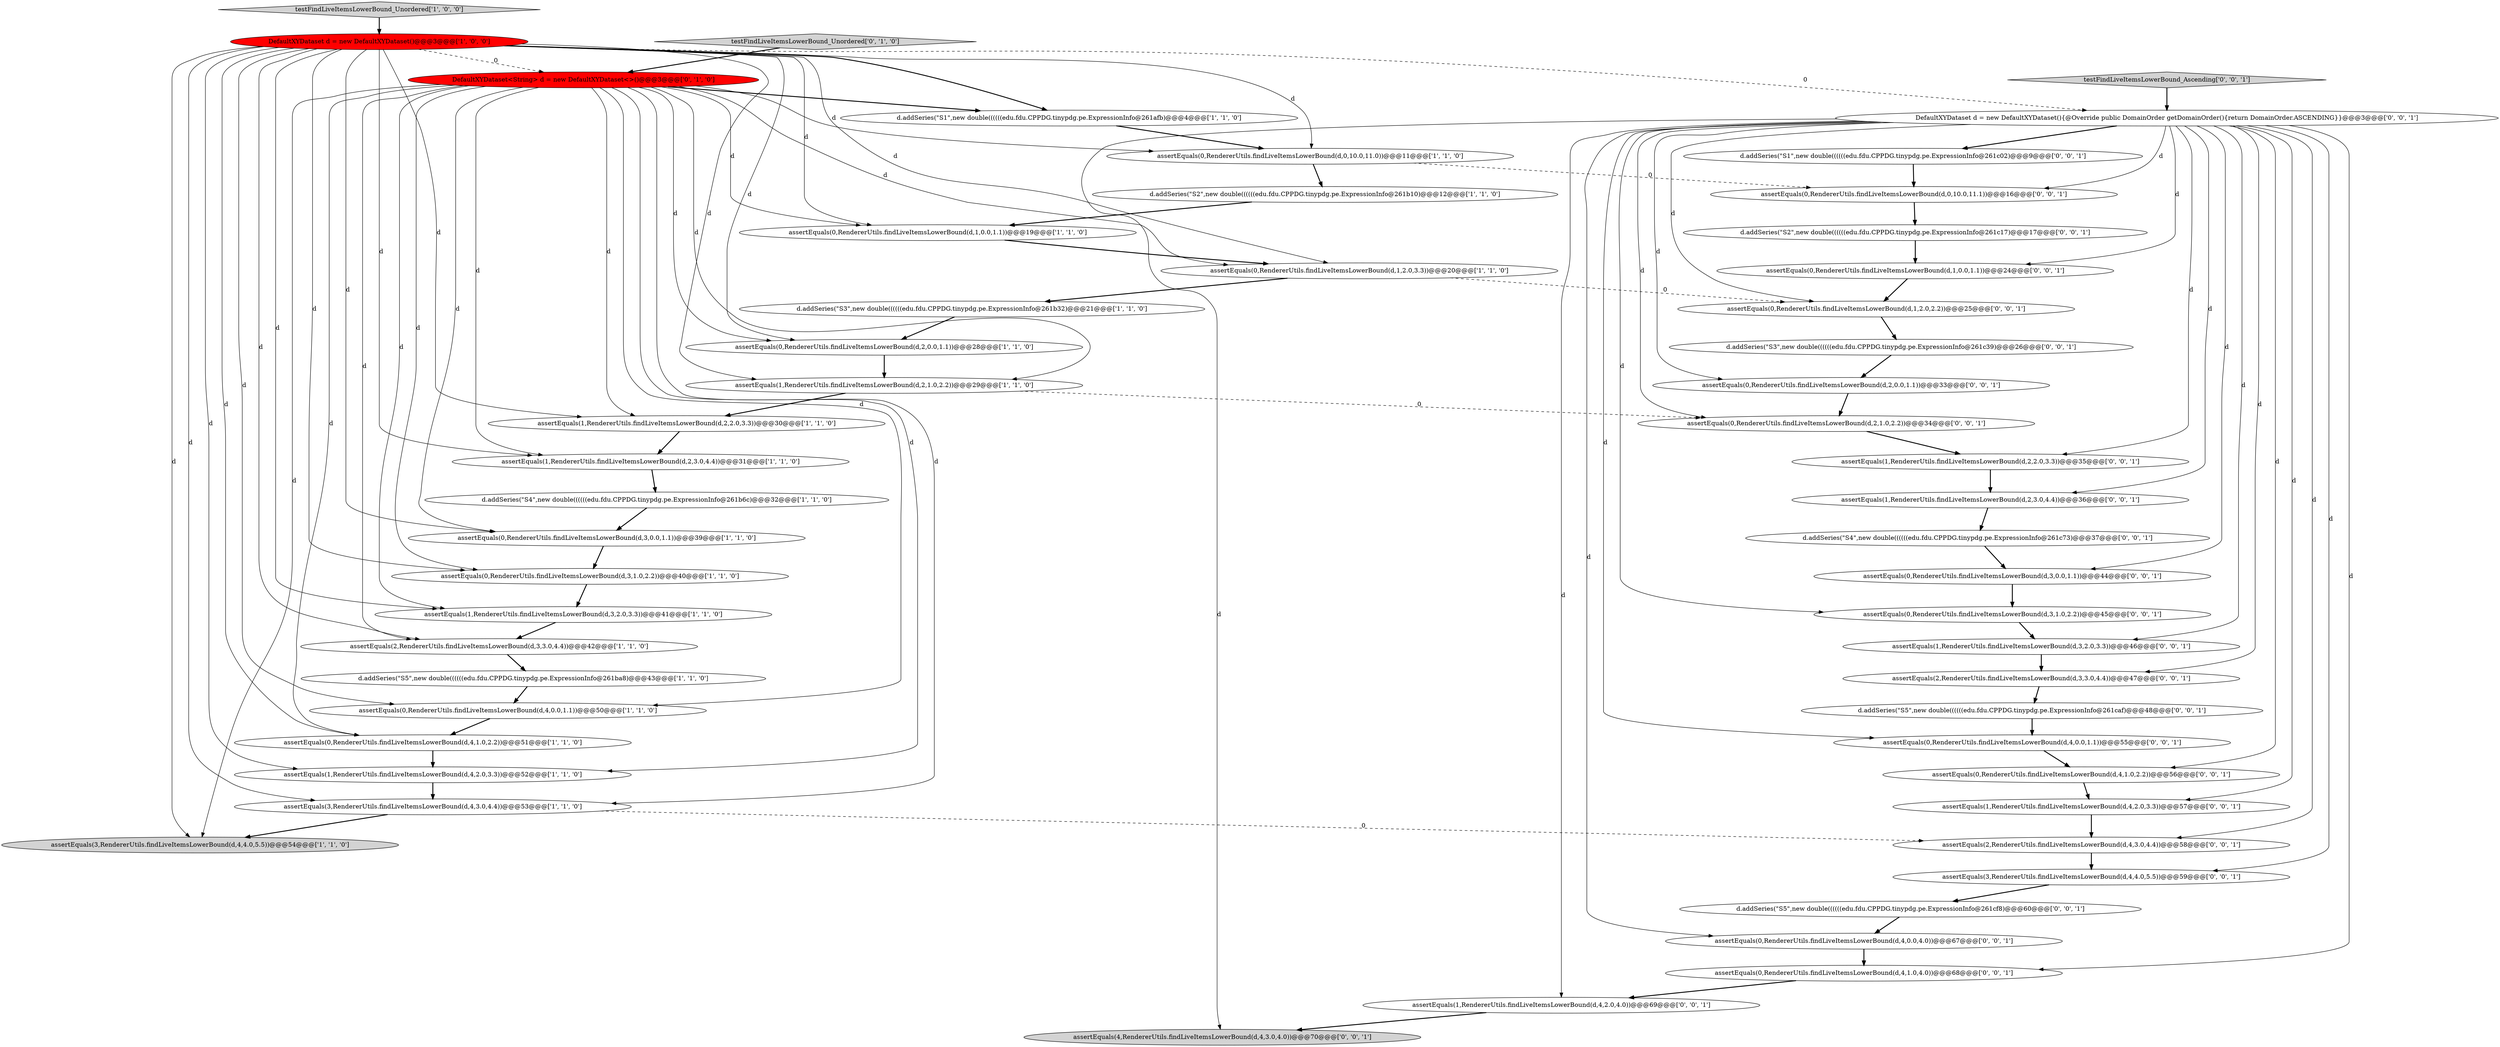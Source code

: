digraph {
28 [style = filled, label = "assertEquals(0,RendererUtils.findLiveItemsLowerBound(d,2,0.0,1.1))@@@33@@@['0', '0', '1']", fillcolor = white, shape = ellipse image = "AAA0AAABBB3BBB"];
8 [style = filled, label = "assertEquals(0,RendererUtils.findLiveItemsLowerBound(d,3,1.0,2.2))@@@40@@@['1', '1', '0']", fillcolor = white, shape = ellipse image = "AAA0AAABBB1BBB"];
44 [style = filled, label = "assertEquals(2,RendererUtils.findLiveItemsLowerBound(d,3,3.0,4.4))@@@47@@@['0', '0', '1']", fillcolor = white, shape = ellipse image = "AAA0AAABBB3BBB"];
11 [style = filled, label = "assertEquals(3,RendererUtils.findLiveItemsLowerBound(d,4,3.0,4.4))@@@53@@@['1', '1', '0']", fillcolor = white, shape = ellipse image = "AAA0AAABBB1BBB"];
24 [style = filled, label = "testFindLiveItemsLowerBound_Unordered['0', '1', '0']", fillcolor = lightgray, shape = diamond image = "AAA0AAABBB2BBB"];
40 [style = filled, label = "assertEquals(0,RendererUtils.findLiveItemsLowerBound(d,1,2.0,2.2))@@@25@@@['0', '0', '1']", fillcolor = white, shape = ellipse image = "AAA0AAABBB3BBB"];
16 [style = filled, label = "assertEquals(1,RendererUtils.findLiveItemsLowerBound(d,2,2.0,3.3))@@@30@@@['1', '1', '0']", fillcolor = white, shape = ellipse image = "AAA0AAABBB1BBB"];
48 [style = filled, label = "assertEquals(1,RendererUtils.findLiveItemsLowerBound(d,2,2.0,3.3))@@@35@@@['0', '0', '1']", fillcolor = white, shape = ellipse image = "AAA0AAABBB3BBB"];
5 [style = filled, label = "DefaultXYDataset d = new DefaultXYDataset()@@@3@@@['1', '0', '0']", fillcolor = red, shape = ellipse image = "AAA1AAABBB1BBB"];
21 [style = filled, label = "assertEquals(0,RendererUtils.findLiveItemsLowerBound(d,1,2.0,3.3))@@@20@@@['1', '1', '0']", fillcolor = white, shape = ellipse image = "AAA0AAABBB1BBB"];
39 [style = filled, label = "assertEquals(1,RendererUtils.findLiveItemsLowerBound(d,2,3.0,4.4))@@@36@@@['0', '0', '1']", fillcolor = white, shape = ellipse image = "AAA0AAABBB3BBB"];
41 [style = filled, label = "d.addSeries(\"S1\",new double((((((edu.fdu.CPPDG.tinypdg.pe.ExpressionInfo@261c02)@@@9@@@['0', '0', '1']", fillcolor = white, shape = ellipse image = "AAA0AAABBB3BBB"];
19 [style = filled, label = "assertEquals(3,RendererUtils.findLiveItemsLowerBound(d,4,4.0,5.5))@@@54@@@['1', '1', '0']", fillcolor = lightgray, shape = ellipse image = "AAA0AAABBB1BBB"];
18 [style = filled, label = "assertEquals(0,RendererUtils.findLiveItemsLowerBound(d,4,0.0,1.1))@@@50@@@['1', '1', '0']", fillcolor = white, shape = ellipse image = "AAA0AAABBB1BBB"];
52 [style = filled, label = "assertEquals(0,RendererUtils.findLiveItemsLowerBound(d,0,10.0,11.1))@@@16@@@['0', '0', '1']", fillcolor = white, shape = ellipse image = "AAA0AAABBB3BBB"];
17 [style = filled, label = "d.addSeries(\"S5\",new double((((((edu.fdu.CPPDG.tinypdg.pe.ExpressionInfo@261ba8)@@@43@@@['1', '1', '0']", fillcolor = white, shape = ellipse image = "AAA0AAABBB1BBB"];
9 [style = filled, label = "assertEquals(1,RendererUtils.findLiveItemsLowerBound(d,4,2.0,3.3))@@@52@@@['1', '1', '0']", fillcolor = white, shape = ellipse image = "AAA0AAABBB1BBB"];
6 [style = filled, label = "assertEquals(1,RendererUtils.findLiveItemsLowerBound(d,2,1.0,2.2))@@@29@@@['1', '1', '0']", fillcolor = white, shape = ellipse image = "AAA0AAABBB1BBB"];
20 [style = filled, label = "assertEquals(1,RendererUtils.findLiveItemsLowerBound(d,3,2.0,3.3))@@@41@@@['1', '1', '0']", fillcolor = white, shape = ellipse image = "AAA0AAABBB1BBB"];
0 [style = filled, label = "assertEquals(0,RendererUtils.findLiveItemsLowerBound(d,3,0.0,1.1))@@@39@@@['1', '1', '0']", fillcolor = white, shape = ellipse image = "AAA0AAABBB1BBB"];
32 [style = filled, label = "assertEquals(0,RendererUtils.findLiveItemsLowerBound(d,4,1.0,4.0))@@@68@@@['0', '0', '1']", fillcolor = white, shape = ellipse image = "AAA0AAABBB3BBB"];
30 [style = filled, label = "assertEquals(0,RendererUtils.findLiveItemsLowerBound(d,1,0.0,1.1))@@@24@@@['0', '0', '1']", fillcolor = white, shape = ellipse image = "AAA0AAABBB3BBB"];
13 [style = filled, label = "assertEquals(0,RendererUtils.findLiveItemsLowerBound(d,2,0.0,1.1))@@@28@@@['1', '1', '0']", fillcolor = white, shape = ellipse image = "AAA0AAABBB1BBB"];
49 [style = filled, label = "testFindLiveItemsLowerBound_Ascending['0', '0', '1']", fillcolor = lightgray, shape = diamond image = "AAA0AAABBB3BBB"];
25 [style = filled, label = "assertEquals(1,RendererUtils.findLiveItemsLowerBound(d,3,2.0,3.3))@@@46@@@['0', '0', '1']", fillcolor = white, shape = ellipse image = "AAA0AAABBB3BBB"];
42 [style = filled, label = "assertEquals(0,RendererUtils.findLiveItemsLowerBound(d,4,0.0,1.1))@@@55@@@['0', '0', '1']", fillcolor = white, shape = ellipse image = "AAA0AAABBB3BBB"];
4 [style = filled, label = "d.addSeries(\"S3\",new double((((((edu.fdu.CPPDG.tinypdg.pe.ExpressionInfo@261b32)@@@21@@@['1', '1', '0']", fillcolor = white, shape = ellipse image = "AAA0AAABBB1BBB"];
46 [style = filled, label = "assertEquals(0,RendererUtils.findLiveItemsLowerBound(d,4,0.0,4.0))@@@67@@@['0', '0', '1']", fillcolor = white, shape = ellipse image = "AAA0AAABBB3BBB"];
14 [style = filled, label = "assertEquals(2,RendererUtils.findLiveItemsLowerBound(d,3,3.0,4.4))@@@42@@@['1', '1', '0']", fillcolor = white, shape = ellipse image = "AAA0AAABBB1BBB"];
10 [style = filled, label = "assertEquals(1,RendererUtils.findLiveItemsLowerBound(d,2,3.0,4.4))@@@31@@@['1', '1', '0']", fillcolor = white, shape = ellipse image = "AAA0AAABBB1BBB"];
29 [style = filled, label = "assertEquals(2,RendererUtils.findLiveItemsLowerBound(d,4,3.0,4.4))@@@58@@@['0', '0', '1']", fillcolor = white, shape = ellipse image = "AAA0AAABBB3BBB"];
23 [style = filled, label = "DefaultXYDataset<String> d = new DefaultXYDataset<>()@@@3@@@['0', '1', '0']", fillcolor = red, shape = ellipse image = "AAA1AAABBB2BBB"];
51 [style = filled, label = "assertEquals(0,RendererUtils.findLiveItemsLowerBound(d,3,0.0,1.1))@@@44@@@['0', '0', '1']", fillcolor = white, shape = ellipse image = "AAA0AAABBB3BBB"];
15 [style = filled, label = "assertEquals(0,RendererUtils.findLiveItemsLowerBound(d,1,0.0,1.1))@@@19@@@['1', '1', '0']", fillcolor = white, shape = ellipse image = "AAA0AAABBB1BBB"];
38 [style = filled, label = "assertEquals(0,RendererUtils.findLiveItemsLowerBound(d,2,1.0,2.2))@@@34@@@['0', '0', '1']", fillcolor = white, shape = ellipse image = "AAA0AAABBB3BBB"];
27 [style = filled, label = "d.addSeries(\"S4\",new double((((((edu.fdu.CPPDG.tinypdg.pe.ExpressionInfo@261c73)@@@37@@@['0', '0', '1']", fillcolor = white, shape = ellipse image = "AAA0AAABBB3BBB"];
35 [style = filled, label = "assertEquals(3,RendererUtils.findLiveItemsLowerBound(d,4,4.0,5.5))@@@59@@@['0', '0', '1']", fillcolor = white, shape = ellipse image = "AAA0AAABBB3BBB"];
3 [style = filled, label = "d.addSeries(\"S4\",new double((((((edu.fdu.CPPDG.tinypdg.pe.ExpressionInfo@261b6c)@@@32@@@['1', '1', '0']", fillcolor = white, shape = ellipse image = "AAA0AAABBB1BBB"];
45 [style = filled, label = "d.addSeries(\"S5\",new double((((((edu.fdu.CPPDG.tinypdg.pe.ExpressionInfo@261caf)@@@48@@@['0', '0', '1']", fillcolor = white, shape = ellipse image = "AAA0AAABBB3BBB"];
34 [style = filled, label = "DefaultXYDataset d = new DefaultXYDataset(){@Override public DomainOrder getDomainOrder(){return DomainOrder.ASCENDING}}@@@3@@@['0', '0', '1']", fillcolor = white, shape = ellipse image = "AAA0AAABBB3BBB"];
47 [style = filled, label = "assertEquals(4,RendererUtils.findLiveItemsLowerBound(d,4,3.0,4.0))@@@70@@@['0', '0', '1']", fillcolor = lightgray, shape = ellipse image = "AAA0AAABBB3BBB"];
43 [style = filled, label = "d.addSeries(\"S5\",new double((((((edu.fdu.CPPDG.tinypdg.pe.ExpressionInfo@261cf8)@@@60@@@['0', '0', '1']", fillcolor = white, shape = ellipse image = "AAA0AAABBB3BBB"];
26 [style = filled, label = "assertEquals(1,RendererUtils.findLiveItemsLowerBound(d,4,2.0,3.3))@@@57@@@['0', '0', '1']", fillcolor = white, shape = ellipse image = "AAA0AAABBB3BBB"];
36 [style = filled, label = "assertEquals(0,RendererUtils.findLiveItemsLowerBound(d,4,1.0,2.2))@@@56@@@['0', '0', '1']", fillcolor = white, shape = ellipse image = "AAA0AAABBB3BBB"];
7 [style = filled, label = "assertEquals(0,RendererUtils.findLiveItemsLowerBound(d,4,1.0,2.2))@@@51@@@['1', '1', '0']", fillcolor = white, shape = ellipse image = "AAA0AAABBB1BBB"];
12 [style = filled, label = "d.addSeries(\"S1\",new double((((((edu.fdu.CPPDG.tinypdg.pe.ExpressionInfo@261afb)@@@4@@@['1', '1', '0']", fillcolor = white, shape = ellipse image = "AAA0AAABBB1BBB"];
31 [style = filled, label = "assertEquals(1,RendererUtils.findLiveItemsLowerBound(d,4,2.0,4.0))@@@69@@@['0', '0', '1']", fillcolor = white, shape = ellipse image = "AAA0AAABBB3BBB"];
1 [style = filled, label = "testFindLiveItemsLowerBound_Unordered['1', '0', '0']", fillcolor = lightgray, shape = diamond image = "AAA0AAABBB1BBB"];
22 [style = filled, label = "d.addSeries(\"S2\",new double((((((edu.fdu.CPPDG.tinypdg.pe.ExpressionInfo@261b10)@@@12@@@['1', '1', '0']", fillcolor = white, shape = ellipse image = "AAA0AAABBB1BBB"];
37 [style = filled, label = "d.addSeries(\"S3\",new double((((((edu.fdu.CPPDG.tinypdg.pe.ExpressionInfo@261c39)@@@26@@@['0', '0', '1']", fillcolor = white, shape = ellipse image = "AAA0AAABBB3BBB"];
50 [style = filled, label = "d.addSeries(\"S2\",new double((((((edu.fdu.CPPDG.tinypdg.pe.ExpressionInfo@261c17)@@@17@@@['0', '0', '1']", fillcolor = white, shape = ellipse image = "AAA0AAABBB3BBB"];
33 [style = filled, label = "assertEquals(0,RendererUtils.findLiveItemsLowerBound(d,3,1.0,2.2))@@@45@@@['0', '0', '1']", fillcolor = white, shape = ellipse image = "AAA0AAABBB3BBB"];
2 [style = filled, label = "assertEquals(0,RendererUtils.findLiveItemsLowerBound(d,0,10.0,11.0))@@@11@@@['1', '1', '0']", fillcolor = white, shape = ellipse image = "AAA0AAABBB1BBB"];
1->5 [style = bold, label=""];
22->15 [style = bold, label=""];
37->28 [style = bold, label=""];
9->11 [style = bold, label=""];
15->21 [style = bold, label=""];
28->38 [style = bold, label=""];
23->7 [style = solid, label="d"];
14->17 [style = bold, label=""];
34->31 [style = solid, label="d"];
6->38 [style = dashed, label="0"];
23->10 [style = solid, label="d"];
35->43 [style = bold, label=""];
34->33 [style = solid, label="d"];
48->39 [style = bold, label=""];
25->44 [style = bold, label=""];
5->13 [style = solid, label="d"];
7->9 [style = bold, label=""];
12->2 [style = bold, label=""];
5->20 [style = solid, label="d"];
8->20 [style = bold, label=""];
33->25 [style = bold, label=""];
23->6 [style = solid, label="d"];
34->32 [style = solid, label="d"];
34->39 [style = solid, label="d"];
0->8 [style = bold, label=""];
45->42 [style = bold, label=""];
34->35 [style = solid, label="d"];
30->40 [style = bold, label=""];
23->12 [style = bold, label=""];
27->51 [style = bold, label=""];
23->8 [style = solid, label="d"];
34->47 [style = solid, label="d"];
23->16 [style = solid, label="d"];
5->0 [style = solid, label="d"];
23->0 [style = solid, label="d"];
40->37 [style = bold, label=""];
34->42 [style = solid, label="d"];
5->23 [style = dashed, label="0"];
5->7 [style = solid, label="d"];
50->30 [style = bold, label=""];
23->20 [style = solid, label="d"];
23->11 [style = solid, label="d"];
34->36 [style = solid, label="d"];
5->2 [style = solid, label="d"];
20->14 [style = bold, label=""];
23->13 [style = solid, label="d"];
5->34 [style = dashed, label="0"];
43->46 [style = bold, label=""];
3->0 [style = bold, label=""];
5->11 [style = solid, label="d"];
34->26 [style = solid, label="d"];
5->6 [style = solid, label="d"];
31->47 [style = bold, label=""];
29->35 [style = bold, label=""];
34->52 [style = solid, label="d"];
18->7 [style = bold, label=""];
44->45 [style = bold, label=""];
32->31 [style = bold, label=""];
34->51 [style = solid, label="d"];
21->4 [style = bold, label=""];
5->8 [style = solid, label="d"];
23->21 [style = solid, label="d"];
5->14 [style = solid, label="d"];
34->29 [style = solid, label="d"];
4->13 [style = bold, label=""];
23->14 [style = solid, label="d"];
5->16 [style = solid, label="d"];
38->48 [style = bold, label=""];
5->15 [style = solid, label="d"];
34->25 [style = solid, label="d"];
34->48 [style = solid, label="d"];
52->50 [style = bold, label=""];
13->6 [style = bold, label=""];
46->32 [style = bold, label=""];
24->23 [style = bold, label=""];
34->40 [style = solid, label="d"];
23->18 [style = solid, label="d"];
23->15 [style = solid, label="d"];
5->21 [style = solid, label="d"];
5->18 [style = solid, label="d"];
34->28 [style = solid, label="d"];
34->44 [style = solid, label="d"];
16->10 [style = bold, label=""];
26->29 [style = bold, label=""];
23->2 [style = solid, label="d"];
11->29 [style = dashed, label="0"];
10->3 [style = bold, label=""];
34->46 [style = solid, label="d"];
5->19 [style = solid, label="d"];
34->41 [style = bold, label=""];
36->26 [style = bold, label=""];
42->36 [style = bold, label=""];
2->52 [style = dashed, label="0"];
11->19 [style = bold, label=""];
39->27 [style = bold, label=""];
49->34 [style = bold, label=""];
41->52 [style = bold, label=""];
23->9 [style = solid, label="d"];
5->10 [style = solid, label="d"];
5->12 [style = bold, label=""];
6->16 [style = bold, label=""];
34->30 [style = solid, label="d"];
21->40 [style = dashed, label="0"];
5->9 [style = solid, label="d"];
34->38 [style = solid, label="d"];
2->22 [style = bold, label=""];
23->19 [style = solid, label="d"];
17->18 [style = bold, label=""];
51->33 [style = bold, label=""];
}
